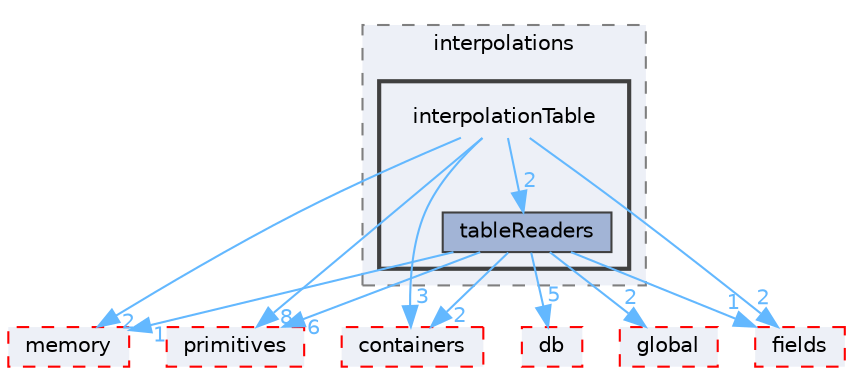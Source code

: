 digraph "src/OpenFOAM/interpolations/interpolationTable"
{
 // LATEX_PDF_SIZE
  bgcolor="transparent";
  edge [fontname=Helvetica,fontsize=10,labelfontname=Helvetica,labelfontsize=10];
  node [fontname=Helvetica,fontsize=10,shape=box,height=0.2,width=0.4];
  compound=true
  subgraph clusterdir_e764f87aebd421bcba631b254777cd25 {
    graph [ bgcolor="#edf0f7", pencolor="grey50", label="interpolations", fontname=Helvetica,fontsize=10 style="filled,dashed", URL="dir_e764f87aebd421bcba631b254777cd25.html",tooltip=""]
  subgraph clusterdir_9f1aca8cdff648a574ac91ac8f606876 {
    graph [ bgcolor="#edf0f7", pencolor="grey25", label="", fontname=Helvetica,fontsize=10 style="filled,bold", URL="dir_9f1aca8cdff648a574ac91ac8f606876.html",tooltip=""]
    dir_9f1aca8cdff648a574ac91ac8f606876 [shape=plaintext, label="interpolationTable"];
  dir_f6f39c37c2453dc98685617372493be5 [label="tableReaders", fillcolor="#a2b4d6", color="grey25", style="filled", URL="dir_f6f39c37c2453dc98685617372493be5.html",tooltip=""];
  }
  }
  dir_19d0872053bde092be81d7fe3f56cbf7 [label="containers", fillcolor="#edf0f7", color="red", style="filled,dashed", URL="dir_19d0872053bde092be81d7fe3f56cbf7.html",tooltip=""];
  dir_385a22dcc2f7120acb0f1a7a832b3b8d [label="memory", fillcolor="#edf0f7", color="red", style="filled,dashed", URL="dir_385a22dcc2f7120acb0f1a7a832b3b8d.html",tooltip=""];
  dir_3e50f45338116b169052b428016851aa [label="primitives", fillcolor="#edf0f7", color="red", style="filled,dashed", URL="dir_3e50f45338116b169052b428016851aa.html",tooltip=""];
  dir_63c634f7a7cfd679ac26c67fb30fc32f [label="db", fillcolor="#edf0f7", color="red", style="filled,dashed", URL="dir_63c634f7a7cfd679ac26c67fb30fc32f.html",tooltip=""];
  dir_8583492183f4d27c76555f8f333dd07b [label="global", fillcolor="#edf0f7", color="red", style="filled,dashed", URL="dir_8583492183f4d27c76555f8f333dd07b.html",tooltip=""];
  dir_962442b8f989d5529fab5e0f0e4ffb74 [label="fields", fillcolor="#edf0f7", color="red", style="filled,dashed", URL="dir_962442b8f989d5529fab5e0f0e4ffb74.html",tooltip=""];
  dir_9f1aca8cdff648a574ac91ac8f606876->dir_19d0872053bde092be81d7fe3f56cbf7 [headlabel="3", labeldistance=1.5 headhref="dir_001938_000669.html" href="dir_001938_000669.html" color="steelblue1" fontcolor="steelblue1"];
  dir_9f1aca8cdff648a574ac91ac8f606876->dir_385a22dcc2f7120acb0f1a7a832b3b8d [headlabel="2", labeldistance=1.5 headhref="dir_001938_002352.html" href="dir_001938_002352.html" color="steelblue1" fontcolor="steelblue1"];
  dir_9f1aca8cdff648a574ac91ac8f606876->dir_3e50f45338116b169052b428016851aa [headlabel="8", labeldistance=1.5 headhref="dir_001938_003069.html" href="dir_001938_003069.html" color="steelblue1" fontcolor="steelblue1"];
  dir_9f1aca8cdff648a574ac91ac8f606876->dir_962442b8f989d5529fab5e0f0e4ffb74 [headlabel="2", labeldistance=1.5 headhref="dir_001938_001335.html" href="dir_001938_001335.html" color="steelblue1" fontcolor="steelblue1"];
  dir_9f1aca8cdff648a574ac91ac8f606876->dir_f6f39c37c2453dc98685617372493be5 [headlabel="2", labeldistance=1.5 headhref="dir_001938_003948.html" href="dir_001938_003948.html" color="steelblue1" fontcolor="steelblue1"];
  dir_f6f39c37c2453dc98685617372493be5->dir_19d0872053bde092be81d7fe3f56cbf7 [headlabel="2", labeldistance=1.5 headhref="dir_003948_000669.html" href="dir_003948_000669.html" color="steelblue1" fontcolor="steelblue1"];
  dir_f6f39c37c2453dc98685617372493be5->dir_385a22dcc2f7120acb0f1a7a832b3b8d [headlabel="1", labeldistance=1.5 headhref="dir_003948_002352.html" href="dir_003948_002352.html" color="steelblue1" fontcolor="steelblue1"];
  dir_f6f39c37c2453dc98685617372493be5->dir_3e50f45338116b169052b428016851aa [headlabel="6", labeldistance=1.5 headhref="dir_003948_003069.html" href="dir_003948_003069.html" color="steelblue1" fontcolor="steelblue1"];
  dir_f6f39c37c2453dc98685617372493be5->dir_63c634f7a7cfd679ac26c67fb30fc32f [headlabel="5", labeldistance=1.5 headhref="dir_003948_000817.html" href="dir_003948_000817.html" color="steelblue1" fontcolor="steelblue1"];
  dir_f6f39c37c2453dc98685617372493be5->dir_8583492183f4d27c76555f8f333dd07b [headlabel="2", labeldistance=1.5 headhref="dir_003948_001645.html" href="dir_003948_001645.html" color="steelblue1" fontcolor="steelblue1"];
  dir_f6f39c37c2453dc98685617372493be5->dir_962442b8f989d5529fab5e0f0e4ffb74 [headlabel="1", labeldistance=1.5 headhref="dir_003948_001335.html" href="dir_003948_001335.html" color="steelblue1" fontcolor="steelblue1"];
}

